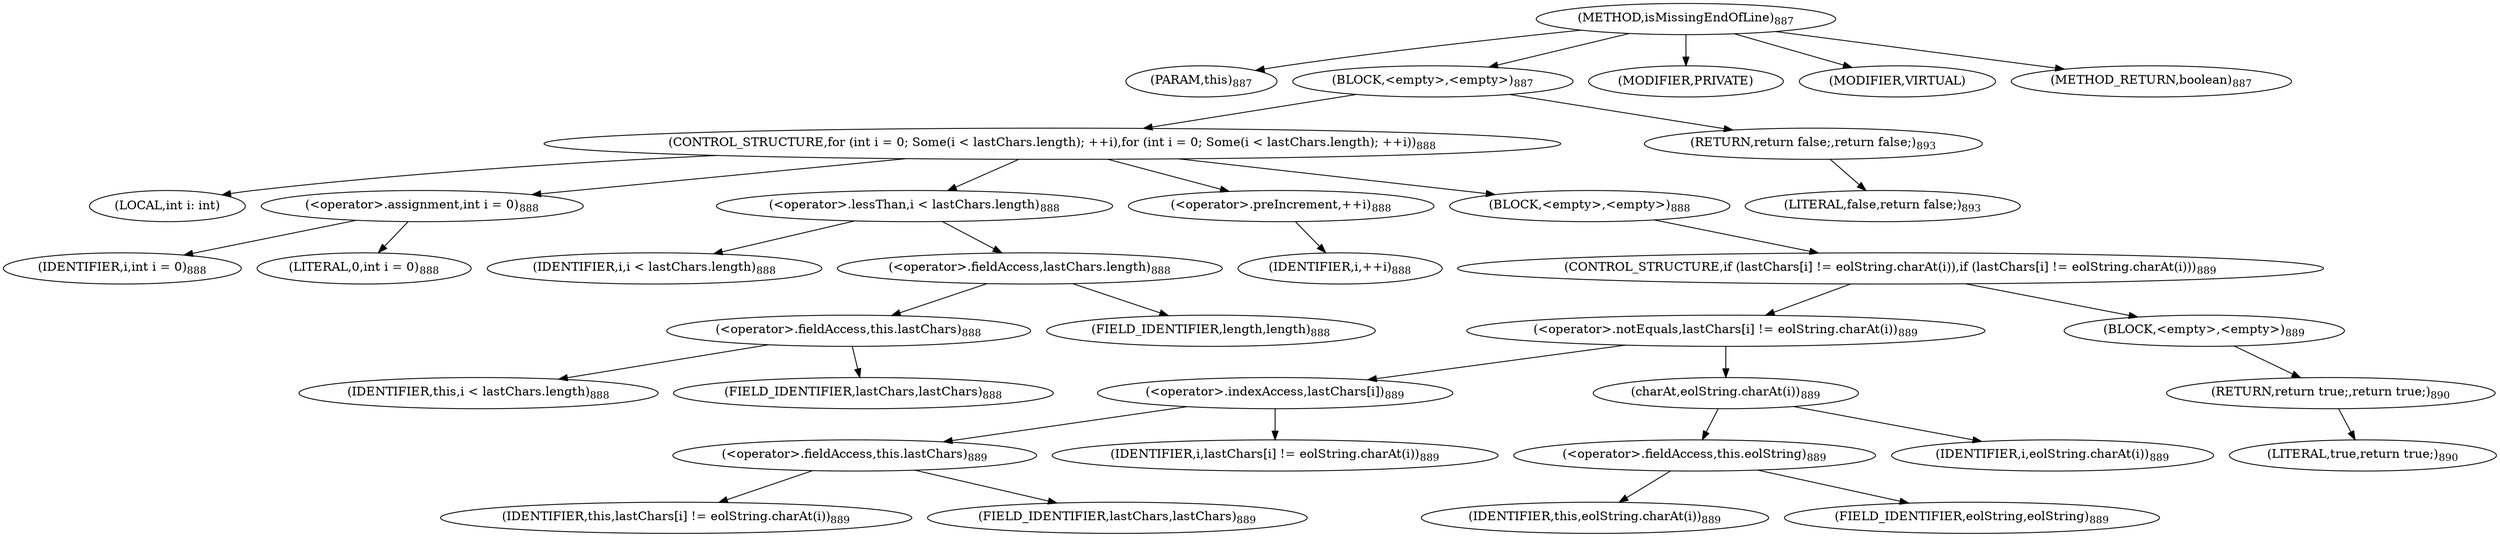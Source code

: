 digraph "isMissingEndOfLine" {  
"2273" [label = <(METHOD,isMissingEndOfLine)<SUB>887</SUB>> ]
"2274" [label = <(PARAM,this)<SUB>887</SUB>> ]
"2275" [label = <(BLOCK,&lt;empty&gt;,&lt;empty&gt;)<SUB>887</SUB>> ]
"2276" [label = <(CONTROL_STRUCTURE,for (int i = 0; Some(i &lt; lastChars.length); ++i),for (int i = 0; Some(i &lt; lastChars.length); ++i))<SUB>888</SUB>> ]
"2277" [label = <(LOCAL,int i: int)> ]
"2278" [label = <(&lt;operator&gt;.assignment,int i = 0)<SUB>888</SUB>> ]
"2279" [label = <(IDENTIFIER,i,int i = 0)<SUB>888</SUB>> ]
"2280" [label = <(LITERAL,0,int i = 0)<SUB>888</SUB>> ]
"2281" [label = <(&lt;operator&gt;.lessThan,i &lt; lastChars.length)<SUB>888</SUB>> ]
"2282" [label = <(IDENTIFIER,i,i &lt; lastChars.length)<SUB>888</SUB>> ]
"2283" [label = <(&lt;operator&gt;.fieldAccess,lastChars.length)<SUB>888</SUB>> ]
"2284" [label = <(&lt;operator&gt;.fieldAccess,this.lastChars)<SUB>888</SUB>> ]
"2285" [label = <(IDENTIFIER,this,i &lt; lastChars.length)<SUB>888</SUB>> ]
"2286" [label = <(FIELD_IDENTIFIER,lastChars,lastChars)<SUB>888</SUB>> ]
"2287" [label = <(FIELD_IDENTIFIER,length,length)<SUB>888</SUB>> ]
"2288" [label = <(&lt;operator&gt;.preIncrement,++i)<SUB>888</SUB>> ]
"2289" [label = <(IDENTIFIER,i,++i)<SUB>888</SUB>> ]
"2290" [label = <(BLOCK,&lt;empty&gt;,&lt;empty&gt;)<SUB>888</SUB>> ]
"2291" [label = <(CONTROL_STRUCTURE,if (lastChars[i] != eolString.charAt(i)),if (lastChars[i] != eolString.charAt(i)))<SUB>889</SUB>> ]
"2292" [label = <(&lt;operator&gt;.notEquals,lastChars[i] != eolString.charAt(i))<SUB>889</SUB>> ]
"2293" [label = <(&lt;operator&gt;.indexAccess,lastChars[i])<SUB>889</SUB>> ]
"2294" [label = <(&lt;operator&gt;.fieldAccess,this.lastChars)<SUB>889</SUB>> ]
"2295" [label = <(IDENTIFIER,this,lastChars[i] != eolString.charAt(i))<SUB>889</SUB>> ]
"2296" [label = <(FIELD_IDENTIFIER,lastChars,lastChars)<SUB>889</SUB>> ]
"2297" [label = <(IDENTIFIER,i,lastChars[i] != eolString.charAt(i))<SUB>889</SUB>> ]
"2298" [label = <(charAt,eolString.charAt(i))<SUB>889</SUB>> ]
"2299" [label = <(&lt;operator&gt;.fieldAccess,this.eolString)<SUB>889</SUB>> ]
"2300" [label = <(IDENTIFIER,this,eolString.charAt(i))<SUB>889</SUB>> ]
"2301" [label = <(FIELD_IDENTIFIER,eolString,eolString)<SUB>889</SUB>> ]
"2302" [label = <(IDENTIFIER,i,eolString.charAt(i))<SUB>889</SUB>> ]
"2303" [label = <(BLOCK,&lt;empty&gt;,&lt;empty&gt;)<SUB>889</SUB>> ]
"2304" [label = <(RETURN,return true;,return true;)<SUB>890</SUB>> ]
"2305" [label = <(LITERAL,true,return true;)<SUB>890</SUB>> ]
"2306" [label = <(RETURN,return false;,return false;)<SUB>893</SUB>> ]
"2307" [label = <(LITERAL,false,return false;)<SUB>893</SUB>> ]
"2308" [label = <(MODIFIER,PRIVATE)> ]
"2309" [label = <(MODIFIER,VIRTUAL)> ]
"2310" [label = <(METHOD_RETURN,boolean)<SUB>887</SUB>> ]
  "2273" -> "2274" 
  "2273" -> "2275" 
  "2273" -> "2308" 
  "2273" -> "2309" 
  "2273" -> "2310" 
  "2275" -> "2276" 
  "2275" -> "2306" 
  "2276" -> "2277" 
  "2276" -> "2278" 
  "2276" -> "2281" 
  "2276" -> "2288" 
  "2276" -> "2290" 
  "2278" -> "2279" 
  "2278" -> "2280" 
  "2281" -> "2282" 
  "2281" -> "2283" 
  "2283" -> "2284" 
  "2283" -> "2287" 
  "2284" -> "2285" 
  "2284" -> "2286" 
  "2288" -> "2289" 
  "2290" -> "2291" 
  "2291" -> "2292" 
  "2291" -> "2303" 
  "2292" -> "2293" 
  "2292" -> "2298" 
  "2293" -> "2294" 
  "2293" -> "2297" 
  "2294" -> "2295" 
  "2294" -> "2296" 
  "2298" -> "2299" 
  "2298" -> "2302" 
  "2299" -> "2300" 
  "2299" -> "2301" 
  "2303" -> "2304" 
  "2304" -> "2305" 
  "2306" -> "2307" 
}
